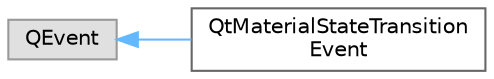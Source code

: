 digraph "类继承关系图"
{
 // LATEX_PDF_SIZE
  bgcolor="transparent";
  edge [fontname=Helvetica,fontsize=10,labelfontname=Helvetica,labelfontsize=10];
  node [fontname=Helvetica,fontsize=10,shape=box,height=0.2,width=0.4];
  rankdir="LR";
  Node0 [id="Node000000",label="QEvent",height=0.2,width=0.4,color="grey60", fillcolor="#E0E0E0", style="filled",tooltip=" "];
  Node0 -> Node1 [id="edge302_Node000000_Node000001",dir="back",color="steelblue1",style="solid",tooltip=" "];
  Node1 [id="Node000001",label="QtMaterialStateTransition\lEvent",height=0.2,width=0.4,color="grey40", fillcolor="white", style="filled",URL="$struct_qt_material_state_transition_event.html",tooltip="状态转换事件类，继承自 QEvent，携带转换类型"];
}
